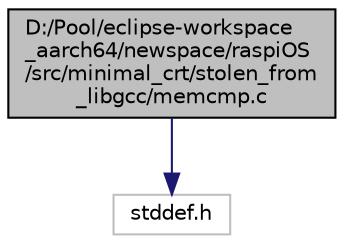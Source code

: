 digraph "D:/Pool/eclipse-workspace_aarch64/newspace/raspiOS/src/minimal_crt/stolen_from_libgcc/memcmp.c"
{
  edge [fontname="Helvetica",fontsize="10",labelfontname="Helvetica",labelfontsize="10"];
  node [fontname="Helvetica",fontsize="10",shape=record];
  Node3905 [label="D:/Pool/eclipse-workspace\l_aarch64/newspace/raspiOS\l/src/minimal_crt/stolen_from\l_libgcc/memcmp.c",height=0.2,width=0.4,color="black", fillcolor="grey75", style="filled", fontcolor="black"];
  Node3905 -> Node3906 [color="midnightblue",fontsize="10",style="solid",fontname="Helvetica"];
  Node3906 [label="stddef.h",height=0.2,width=0.4,color="grey75", fillcolor="white", style="filled"];
}
